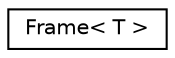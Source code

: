 digraph "Graphical Class Hierarchy"
{
 // LATEX_PDF_SIZE
  edge [fontname="Helvetica",fontsize="10",labelfontname="Helvetica",labelfontsize="10"];
  node [fontname="Helvetica",fontsize="10",shape=record];
  rankdir="LR";
  Node0 [label="Frame\< T \>",height=0.2,width=0.4,color="black", fillcolor="white", style="filled",URL="$structFrame.html",tooltip=" "];
}
